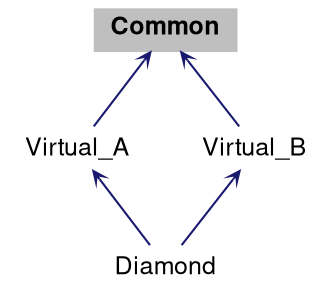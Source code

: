 digraph "Common"
{
 // LATEX_PDF_SIZE
  bgcolor="transparent";
  edge [fontname="Helvetica,Arial,sans-serif",fontsize=15,labelfontsize=15 arrowhead=open arrowtail=open arrowsize=0.5];
  node [fontname="Helvetica,Arial,sans-serif",fontsize=15,fontsize=12 shape=plaintext];
  Node1 [label=<<b>Common</b>>,height=0.2,width=0.4,color="black", fillcolor="grey75", style="filled", fontcolor="black",tooltip=" "];
  Node1 -> Node2 [dir="back",color="midnightblue",style="solid"];
  Node2 [label="Virtual_A",height=0.2,width=0.4,color="black",URL="$structVirtual__A.html",tooltip="ref"];
  Node2 -> Node3 [dir="back",color="midnightblue",style="solid"];
  Node3 [label="Diamond",height=0.2,width=0.4,color="black",URL="$structDiamond.html",tooltip=" "];
  Node1 -> Node4 [dir="back",color="midnightblue",style="solid"];
  Node4 [label="Virtual_B",height=0.2,width=0.4,color="black",URL="$structVirtual__B.html",tooltip=" "];
  Node4 -> Node3 [dir="back",color="midnightblue",style="solid"];
}
